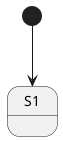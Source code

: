 @startuml

'regex for req 5:
'FS ON\n(.*\n)*?(?=QS ON\n|FS OFF\n)QS ON\n(?:(?!DS ON .\n)(.*\n))*(?:(?!TL GREEN\n)(.*\n))*TL RED|
'FS ON\n(.*\n)*?(?=QS ON\n|FS OFF\n)QS ON\n(.*\n)*?TL GREEN\n((?:(?<!DS OFF .\n)(.*\n))*)((?:(?!DS OFF .\n)(.*\n))*)TL RED\n|
'FS ON\n(.*\n)*?(?=QS ON\n|FS OFF\n)QS ON\n(?:(?!DS ON .\n)(.*\n))*(.*\n)*?TL GREEN\n(DS OFF .\n)(?:(?!DS ON .\n)(.*\n))*TL RED|
'FS ON\n(.*\n)*?(?=QS ON\n|FS OFF\n)QS ON\n(?:(?!DS ON .\n)(.*\n))*(.*\n)*?TL GREEN\n(DS OFF .\n)(?:(?!DS ON .\n)(.*\n))*DS ON .\n((?:(?!DS ON .\n)(.*\n))*DS ON .\n)+(?:(?!TL RED .\n)(.*\n))*TL RED\n|
'FS ON\n(.*\n)*?(?=QS ON\n|FS OFF\n)QS ON\n(?:(?!DS ON .\n)(.*\n))*(.*\n)*?TL GREEN\n(?:(?!DS OFF .\n)(.*\n))*DS OFF .\n(?:(?!DS OFF .\n)(.*\n))*DS OFF .\n((?:(?!DS OFF .\n)(.*\n))*DS OFF .\n)+TL RED\n


[*] --> S1


@enduml
